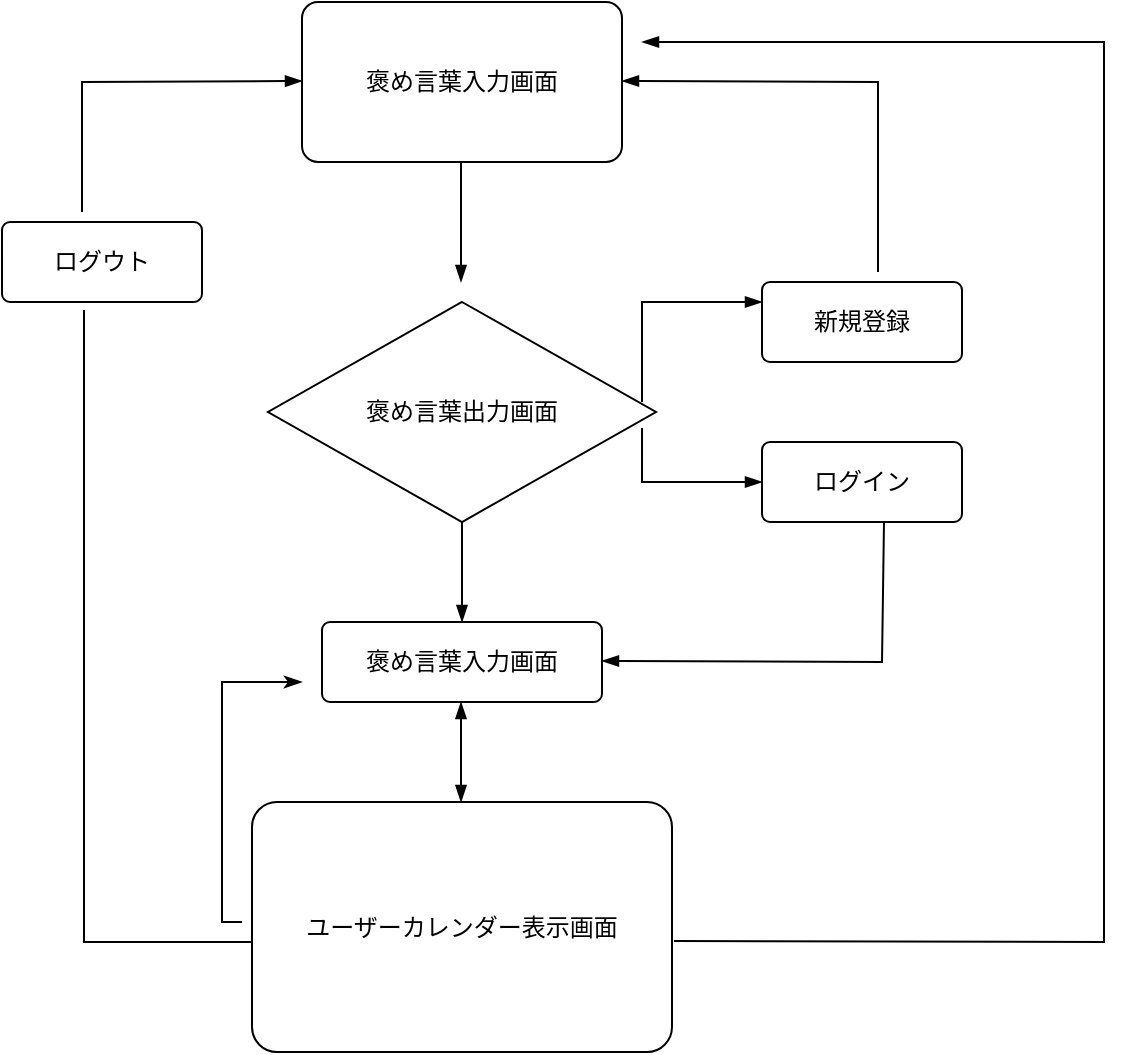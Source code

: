 <mxfile>
    <diagram id="Eu8dEPryCEa4IUV2cehO" name="ページ1">
        <mxGraphModel dx="601" dy="818" grid="1" gridSize="10" guides="1" tooltips="1" connect="1" arrows="1" fold="1" page="1" pageScale="1" pageWidth="827" pageHeight="1169" math="0" shadow="0">
            <root>
                <mxCell id="0"/>
                <mxCell id="1" parent="0"/>
                <mxCell id="-1w9aItpN8Y2TlyznegC-25" value="褒め言葉入力画面" style="rounded=1;arcSize=10;whiteSpace=wrap;html=1;align=center;" parent="1" vertex="1">
                    <mxGeometry x="280" y="100" width="160" height="80" as="geometry"/>
                </mxCell>
                <mxCell id="-1w9aItpN8Y2TlyznegC-26" value="ユーザーカレンダー表示画面" style="rounded=1;arcSize=10;whiteSpace=wrap;html=1;align=center;" parent="1" vertex="1">
                    <mxGeometry x="255" y="500" width="210" height="125" as="geometry"/>
                </mxCell>
                <mxCell id="-1w9aItpN8Y2TlyznegC-27" value="ログイン" style="rounded=1;arcSize=10;whiteSpace=wrap;html=1;align=center;" parent="1" vertex="1">
                    <mxGeometry x="510" y="320" width="100" height="40" as="geometry"/>
                </mxCell>
                <mxCell id="-1w9aItpN8Y2TlyznegC-28" value="新規登録" style="rounded=1;arcSize=10;whiteSpace=wrap;html=1;align=center;" parent="1" vertex="1">
                    <mxGeometry x="510" y="240" width="100" height="40" as="geometry"/>
                </mxCell>
                <mxCell id="-1w9aItpN8Y2TlyznegC-29" style="edgeStyle=none;html=1;entryX=0.5;entryY=0;entryDx=0;entryDy=0;endArrow=blockThin;endFill=1;" parent="1" source="-1w9aItpN8Y2TlyznegC-30" target="-1w9aItpN8Y2TlyznegC-31" edge="1">
                    <mxGeometry relative="1" as="geometry"/>
                </mxCell>
                <mxCell id="-1w9aItpN8Y2TlyznegC-30" value="褒め言葉出力画面" style="shape=rhombus;perimeter=rhombusPerimeter;whiteSpace=wrap;html=1;align=center;" parent="1" vertex="1">
                    <mxGeometry x="263" y="250" width="194" height="110" as="geometry"/>
                </mxCell>
                <mxCell id="-1w9aItpN8Y2TlyznegC-31" value="褒め言葉入力画面" style="rounded=1;arcSize=10;whiteSpace=wrap;html=1;align=center;" parent="1" vertex="1">
                    <mxGeometry x="290" y="410" width="140" height="40" as="geometry"/>
                </mxCell>
                <mxCell id="-1w9aItpN8Y2TlyznegC-32" value="ログウト" style="rounded=1;arcSize=10;whiteSpace=wrap;html=1;align=center;" parent="1" vertex="1">
                    <mxGeometry x="130" y="210" width="100" height="40" as="geometry"/>
                </mxCell>
                <mxCell id="-1w9aItpN8Y2TlyznegC-33" value="" style="endArrow=blockThin;html=1;rounded=0;endFill=1;" parent="1" edge="1">
                    <mxGeometry relative="1" as="geometry">
                        <mxPoint x="359.5" y="180" as="sourcePoint"/>
                        <mxPoint x="359.5" y="240" as="targetPoint"/>
                        <Array as="points">
                            <mxPoint x="359.5" y="220"/>
                        </Array>
                    </mxGeometry>
                </mxCell>
                <mxCell id="-1w9aItpN8Y2TlyznegC-34" value="" style="endArrow=blockThin;html=1;rounded=0;exitX=0.5;exitY=1;exitDx=0;exitDy=0;endFill=1;startArrow=blockThin;startFill=1;" parent="1" edge="1">
                    <mxGeometry relative="1" as="geometry">
                        <mxPoint x="359.5" y="450" as="sourcePoint"/>
                        <mxPoint x="360" y="500" as="targetPoint"/>
                        <Array as="points">
                            <mxPoint x="359.5" y="500"/>
                        </Array>
                    </mxGeometry>
                </mxCell>
                <mxCell id="-1w9aItpN8Y2TlyznegC-35" value="" style="endArrow=blockThin;html=1;rounded=0;entryX=0;entryY=0.25;entryDx=0;entryDy=0;endFill=1;" parent="1" target="-1w9aItpN8Y2TlyznegC-28" edge="1">
                    <mxGeometry relative="1" as="geometry">
                        <mxPoint x="450" y="300" as="sourcePoint"/>
                        <mxPoint x="610" y="304.5" as="targetPoint"/>
                        <Array as="points">
                            <mxPoint x="450" y="250"/>
                        </Array>
                    </mxGeometry>
                </mxCell>
                <mxCell id="-1w9aItpN8Y2TlyznegC-36" value="" style="endArrow=blockThin;html=1;rounded=0;exitX=0.964;exitY=0.573;exitDx=0;exitDy=0;exitPerimeter=0;endFill=1;" parent="1" source="-1w9aItpN8Y2TlyznegC-30" edge="1">
                    <mxGeometry relative="1" as="geometry">
                        <mxPoint x="460" y="310" as="sourcePoint"/>
                        <mxPoint x="510" y="340" as="targetPoint"/>
                        <Array as="points">
                            <mxPoint x="450" y="340"/>
                        </Array>
                    </mxGeometry>
                </mxCell>
                <mxCell id="-1w9aItpN8Y2TlyznegC-37" value="" style="endArrow=none;html=1;rounded=0;startArrow=blockThin;startFill=1;" parent="1" edge="1">
                    <mxGeometry relative="1" as="geometry">
                        <mxPoint x="430" y="429.5" as="sourcePoint"/>
                        <mxPoint x="571" y="360" as="targetPoint"/>
                        <Array as="points">
                            <mxPoint x="570" y="430"/>
                        </Array>
                    </mxGeometry>
                </mxCell>
                <mxCell id="-1w9aItpN8Y2TlyznegC-38" value="" style="endArrow=none;html=1;rounded=0;exitX=0.41;exitY=1.1;exitDx=0;exitDy=0;exitPerimeter=0;" parent="1" source="-1w9aItpN8Y2TlyznegC-32" edge="1">
                    <mxGeometry relative="1" as="geometry">
                        <mxPoint x="95" y="570" as="sourcePoint"/>
                        <mxPoint x="255" y="570" as="targetPoint"/>
                        <Array as="points">
                            <mxPoint x="171" y="570"/>
                        </Array>
                    </mxGeometry>
                </mxCell>
                <mxCell id="-1w9aItpN8Y2TlyznegC-39" value="" style="endArrow=blockThin;html=1;rounded=0;exitX=0.4;exitY=-0.125;exitDx=0;exitDy=0;exitPerimeter=0;endFill=1;" parent="1" source="-1w9aItpN8Y2TlyznegC-32" edge="1">
                    <mxGeometry relative="1" as="geometry">
                        <mxPoint x="120" y="139.5" as="sourcePoint"/>
                        <mxPoint x="280" y="139.5" as="targetPoint"/>
                        <Array as="points">
                            <mxPoint x="170" y="140"/>
                        </Array>
                    </mxGeometry>
                </mxCell>
                <mxCell id="-1w9aItpN8Y2TlyznegC-40" value="" style="endArrow=none;html=1;rounded=0;entryX=0.58;entryY=-0.125;entryDx=0;entryDy=0;entryPerimeter=0;startArrow=blockThin;startFill=1;" parent="1" target="-1w9aItpN8Y2TlyznegC-28" edge="1">
                    <mxGeometry relative="1" as="geometry">
                        <mxPoint x="440" y="139.5" as="sourcePoint"/>
                        <mxPoint x="600" y="139.5" as="targetPoint"/>
                        <Array as="points">
                            <mxPoint x="568" y="140"/>
                        </Array>
                    </mxGeometry>
                </mxCell>
                <mxCell id="2" value="" style="endArrow=blockThin;html=1;rounded=0;startArrow=none;startFill=0;endFill=1;" edge="1" parent="1">
                    <mxGeometry relative="1" as="geometry">
                        <mxPoint x="466" y="569.5" as="sourcePoint"/>
                        <mxPoint x="450" y="120" as="targetPoint"/>
                        <Array as="points">
                            <mxPoint x="681" y="570"/>
                            <mxPoint x="681" y="120"/>
                        </Array>
                    </mxGeometry>
                </mxCell>
                <mxCell id="6QCbUYF8odeQ68Z_4XBS-2" value="" style="endArrow=classicThin;html=1;rounded=0;startArrow=none;startFill=0;endFill=1;" edge="1" parent="1">
                    <mxGeometry relative="1" as="geometry">
                        <mxPoint x="250" y="560" as="sourcePoint"/>
                        <mxPoint x="280" y="440" as="targetPoint"/>
                        <Array as="points">
                            <mxPoint x="240" y="560"/>
                            <mxPoint x="240" y="440"/>
                        </Array>
                    </mxGeometry>
                </mxCell>
            </root>
        </mxGraphModel>
    </diagram>
    <diagram id="DmiA_hqN5nRsi_58MYBw" name="ページ2">
        <mxGraphModel dx="593" dy="818" grid="1" gridSize="10" guides="1" tooltips="1" connect="1" arrows="1" fold="1" page="1" pageScale="1" pageWidth="827" pageHeight="1169" math="0" shadow="0">
            <root>
                <mxCell id="FIA5nSfNMSynaos3x4Zw-0"/>
                <mxCell id="FIA5nSfNMSynaos3x4Zw-1" parent="FIA5nSfNMSynaos3x4Zw-0"/>
                <mxCell id="FIA5nSfNMSynaos3x4Zw-2" value="褒め言葉入力画面" style="rounded=1;arcSize=10;whiteSpace=wrap;html=1;align=center;" parent="FIA5nSfNMSynaos3x4Zw-1" vertex="1">
                    <mxGeometry x="270" y="90" width="160" height="80" as="geometry"/>
                </mxCell>
                <mxCell id="FIA5nSfNMSynaos3x4Zw-4" value="ユーザーカレンダー表示画面" style="rounded=1;arcSize=10;whiteSpace=wrap;html=1;align=center;" parent="FIA5nSfNMSynaos3x4Zw-1" vertex="1">
                    <mxGeometry x="245" y="490" width="210" height="125" as="geometry"/>
                </mxCell>
                <mxCell id="FIA5nSfNMSynaos3x4Zw-6" value="ログイン" style="rounded=1;arcSize=10;whiteSpace=wrap;html=1;align=center;" parent="FIA5nSfNMSynaos3x4Zw-1" vertex="1">
                    <mxGeometry x="500" y="310" width="100" height="40" as="geometry"/>
                </mxCell>
                <mxCell id="FIA5nSfNMSynaos3x4Zw-7" value="新規登録" style="rounded=1;arcSize=10;whiteSpace=wrap;html=1;align=center;" parent="FIA5nSfNMSynaos3x4Zw-1" vertex="1">
                    <mxGeometry x="500" y="230" width="100" height="40" as="geometry"/>
                </mxCell>
                <mxCell id="FIA5nSfNMSynaos3x4Zw-23" style="edgeStyle=none;html=1;entryX=0.5;entryY=0;entryDx=0;entryDy=0;endArrow=blockThin;endFill=1;" parent="FIA5nSfNMSynaos3x4Zw-1" source="FIA5nSfNMSynaos3x4Zw-8" target="FIA5nSfNMSynaos3x4Zw-9" edge="1">
                    <mxGeometry relative="1" as="geometry"/>
                </mxCell>
                <mxCell id="FIA5nSfNMSynaos3x4Zw-8" value="褒め言葉出力画面" style="shape=rhombus;perimeter=rhombusPerimeter;whiteSpace=wrap;html=1;align=center;" parent="FIA5nSfNMSynaos3x4Zw-1" vertex="1">
                    <mxGeometry x="253" y="240" width="194" height="110" as="geometry"/>
                </mxCell>
                <mxCell id="FIA5nSfNMSynaos3x4Zw-9" value="褒め言葉入力画面" style="rounded=1;arcSize=10;whiteSpace=wrap;html=1;align=center;" parent="FIA5nSfNMSynaos3x4Zw-1" vertex="1">
                    <mxGeometry x="280" y="400" width="140" height="40" as="geometry"/>
                </mxCell>
                <mxCell id="FIA5nSfNMSynaos3x4Zw-10" value="ログウト" style="rounded=1;arcSize=10;whiteSpace=wrap;html=1;align=center;" parent="FIA5nSfNMSynaos3x4Zw-1" vertex="1">
                    <mxGeometry x="120" y="200" width="100" height="40" as="geometry"/>
                </mxCell>
                <mxCell id="FIA5nSfNMSynaos3x4Zw-12" value="" style="endArrow=blockThin;html=1;rounded=0;endFill=1;" parent="FIA5nSfNMSynaos3x4Zw-1" edge="1">
                    <mxGeometry relative="1" as="geometry">
                        <mxPoint x="349.5" y="170" as="sourcePoint"/>
                        <mxPoint x="349.5" y="230" as="targetPoint"/>
                        <Array as="points">
                            <mxPoint x="349.5" y="210"/>
                        </Array>
                    </mxGeometry>
                </mxCell>
                <mxCell id="FIA5nSfNMSynaos3x4Zw-14" value="" style="endArrow=blockThin;html=1;rounded=0;exitX=0.5;exitY=1;exitDx=0;exitDy=0;endFill=1;startArrow=blockThin;startFill=1;" parent="FIA5nSfNMSynaos3x4Zw-1" edge="1">
                    <mxGeometry relative="1" as="geometry">
                        <mxPoint x="349.5" y="440" as="sourcePoint"/>
                        <mxPoint x="350" y="490" as="targetPoint"/>
                        <Array as="points">
                            <mxPoint x="349.5" y="490"/>
                        </Array>
                    </mxGeometry>
                </mxCell>
                <mxCell id="FIA5nSfNMSynaos3x4Zw-17" value="" style="endArrow=blockThin;html=1;rounded=0;entryX=0;entryY=0.25;entryDx=0;entryDy=0;endFill=1;" parent="FIA5nSfNMSynaos3x4Zw-1" target="FIA5nSfNMSynaos3x4Zw-7" edge="1">
                    <mxGeometry relative="1" as="geometry">
                        <mxPoint x="440" y="290" as="sourcePoint"/>
                        <mxPoint x="600" y="294.5" as="targetPoint"/>
                        <Array as="points">
                            <mxPoint x="440" y="240"/>
                        </Array>
                    </mxGeometry>
                </mxCell>
                <mxCell id="FIA5nSfNMSynaos3x4Zw-18" value="" style="endArrow=blockThin;html=1;rounded=0;exitX=0.964;exitY=0.573;exitDx=0;exitDy=0;exitPerimeter=0;endFill=1;" parent="FIA5nSfNMSynaos3x4Zw-1" source="FIA5nSfNMSynaos3x4Zw-8" edge="1">
                    <mxGeometry relative="1" as="geometry">
                        <mxPoint x="450" y="300" as="sourcePoint"/>
                        <mxPoint x="500" y="330" as="targetPoint"/>
                        <Array as="points">
                            <mxPoint x="440" y="330"/>
                        </Array>
                    </mxGeometry>
                </mxCell>
                <mxCell id="FIA5nSfNMSynaos3x4Zw-19" value="" style="endArrow=none;html=1;rounded=0;startArrow=blockThin;startFill=1;" parent="FIA5nSfNMSynaos3x4Zw-1" edge="1">
                    <mxGeometry relative="1" as="geometry">
                        <mxPoint x="420" y="419.5" as="sourcePoint"/>
                        <mxPoint x="561" y="350" as="targetPoint"/>
                        <Array as="points">
                            <mxPoint x="560" y="420"/>
                        </Array>
                    </mxGeometry>
                </mxCell>
                <mxCell id="FIA5nSfNMSynaos3x4Zw-20" value="" style="endArrow=none;html=1;rounded=0;exitX=0.41;exitY=1.1;exitDx=0;exitDy=0;exitPerimeter=0;" parent="FIA5nSfNMSynaos3x4Zw-1" source="FIA5nSfNMSynaos3x4Zw-10" edge="1">
                    <mxGeometry relative="1" as="geometry">
                        <mxPoint x="85" y="560" as="sourcePoint"/>
                        <mxPoint x="245" y="560" as="targetPoint"/>
                        <Array as="points">
                            <mxPoint x="161" y="560"/>
                        </Array>
                    </mxGeometry>
                </mxCell>
                <mxCell id="FIA5nSfNMSynaos3x4Zw-21" value="" style="endArrow=blockThin;html=1;rounded=0;exitX=0.4;exitY=-0.125;exitDx=0;exitDy=0;exitPerimeter=0;endFill=1;" parent="FIA5nSfNMSynaos3x4Zw-1" source="FIA5nSfNMSynaos3x4Zw-10" edge="1">
                    <mxGeometry relative="1" as="geometry">
                        <mxPoint x="110" y="129.5" as="sourcePoint"/>
                        <mxPoint x="270" y="129.5" as="targetPoint"/>
                        <Array as="points">
                            <mxPoint x="160" y="130"/>
                        </Array>
                    </mxGeometry>
                </mxCell>
                <mxCell id="FIA5nSfNMSynaos3x4Zw-25" value="" style="endArrow=none;html=1;rounded=0;entryX=0.58;entryY=-0.125;entryDx=0;entryDy=0;entryPerimeter=0;startArrow=blockThin;startFill=1;" parent="FIA5nSfNMSynaos3x4Zw-1" target="FIA5nSfNMSynaos3x4Zw-7" edge="1">
                    <mxGeometry relative="1" as="geometry">
                        <mxPoint x="430" y="129.5" as="sourcePoint"/>
                        <mxPoint x="590" y="129.5" as="targetPoint"/>
                        <Array as="points">
                            <mxPoint x="558" y="130"/>
                        </Array>
                    </mxGeometry>
                </mxCell>
            </root>
        </mxGraphModel>
    </diagram>
</mxfile>